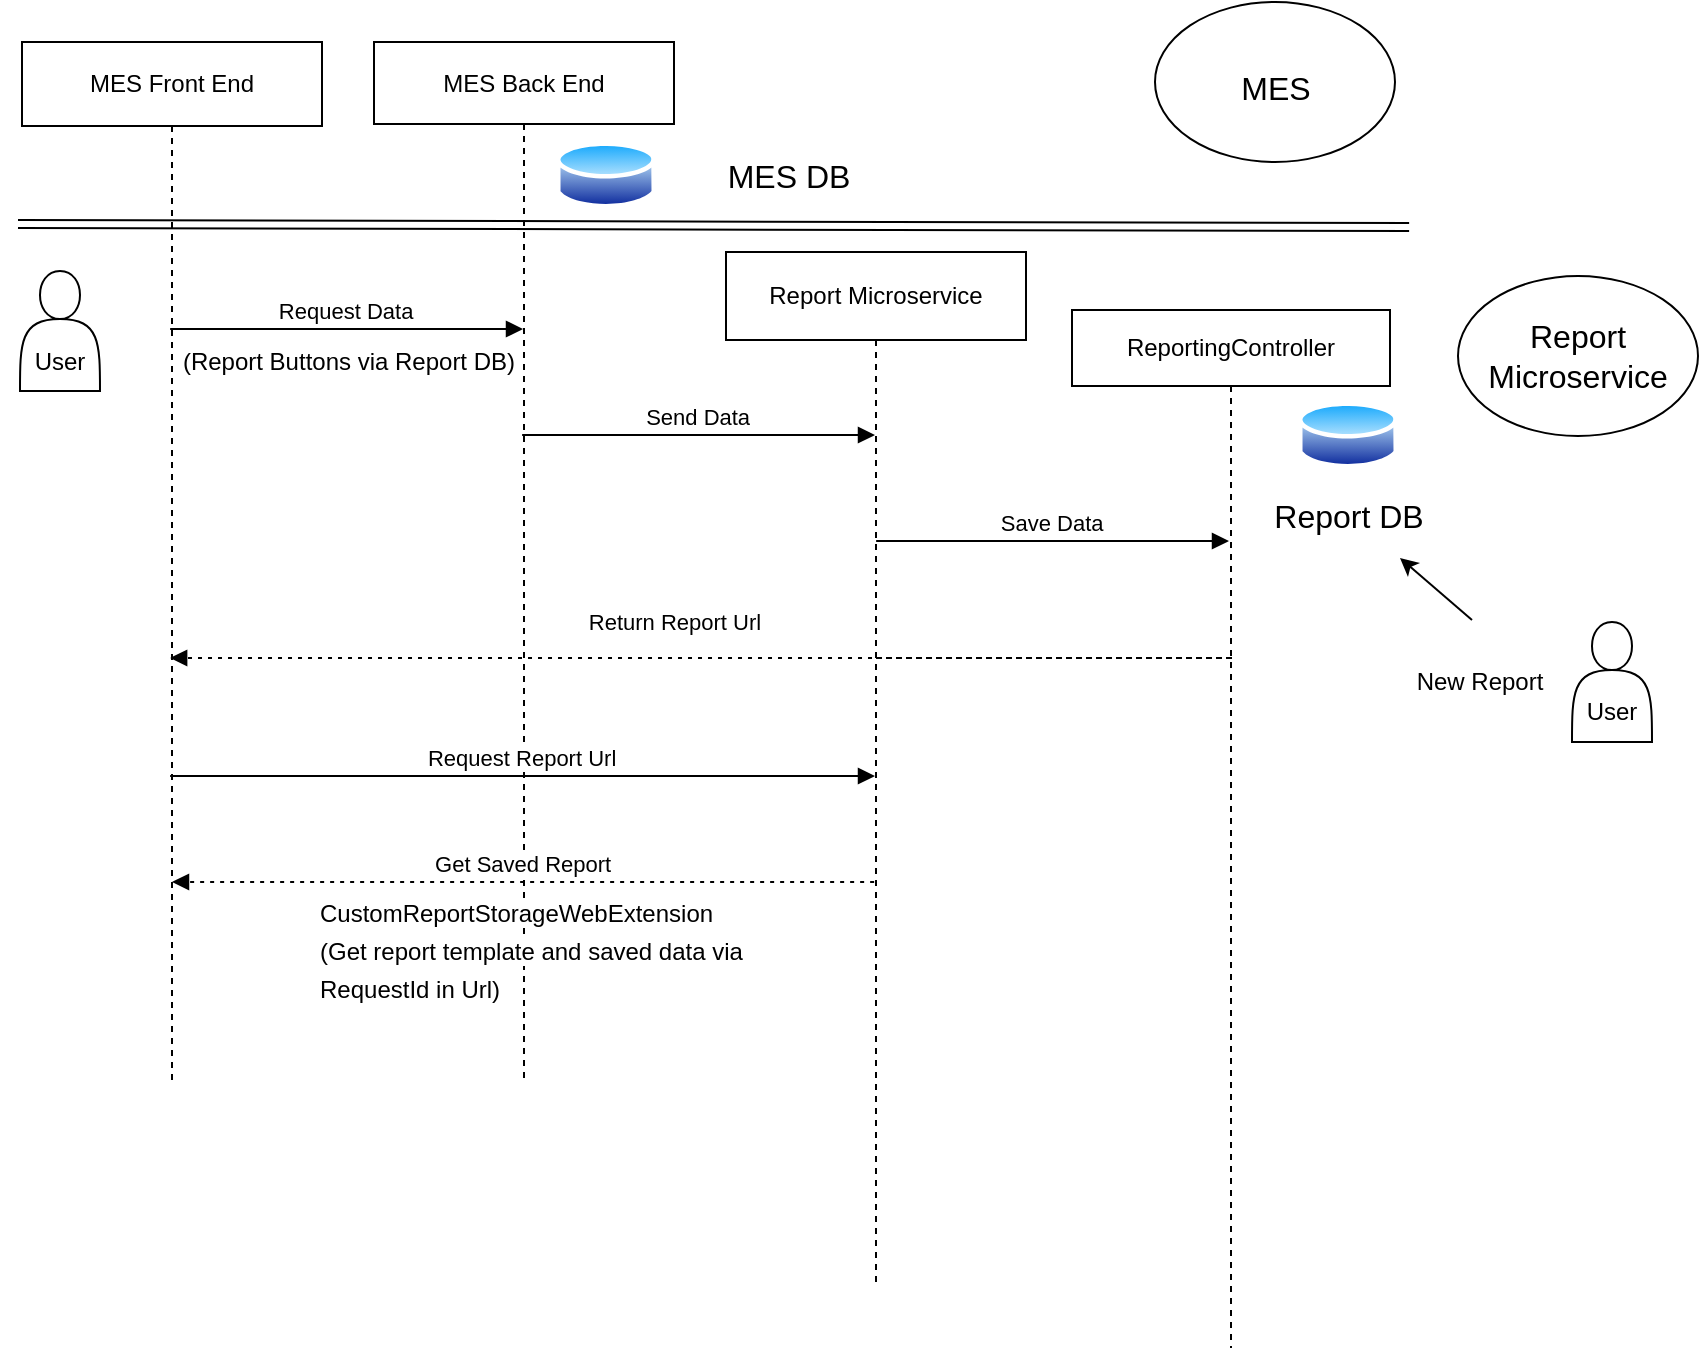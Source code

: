 <mxfile version="22.1.21" type="device">
  <diagram name="Page-1" id="j9rjXyHZkHXLFg0L63g9">
    <mxGraphModel dx="1690" dy="930" grid="0" gridSize="10" guides="1" tooltips="1" connect="1" arrows="1" fold="1" page="0" pageScale="1" pageWidth="850" pageHeight="1100" math="0" shadow="0">
      <root>
        <mxCell id="0" />
        <mxCell id="1" parent="0" />
        <mxCell id="2" value="MES Front End" style="shape=umlLifeline;perimeter=lifelinePerimeter;whiteSpace=wrap;container=1;dropTarget=0;collapsible=0;recursiveResize=0;outlineConnect=0;portConstraint=eastwest;newEdgeStyle={&quot;edgeStyle&quot;:&quot;elbowEdgeStyle&quot;,&quot;elbow&quot;:&quot;vertical&quot;,&quot;curved&quot;:0,&quot;rounded&quot;:0};size=42;" parent="1" vertex="1">
          <mxGeometry x="-5" y="-90" width="150" height="521" as="geometry" />
        </mxCell>
        <mxCell id="3" value="MES Back End" style="shape=umlLifeline;perimeter=lifelinePerimeter;whiteSpace=wrap;container=1;dropTarget=0;collapsible=0;recursiveResize=0;outlineConnect=0;portConstraint=eastwest;newEdgeStyle={&quot;edgeStyle&quot;:&quot;elbowEdgeStyle&quot;,&quot;elbow&quot;:&quot;vertical&quot;,&quot;curved&quot;:0,&quot;rounded&quot;:0};size=41;" parent="1" vertex="1">
          <mxGeometry x="171" y="-90" width="150" height="521" as="geometry" />
        </mxCell>
        <mxCell id="4" value="Report Microservice" style="shape=umlLifeline;perimeter=lifelinePerimeter;whiteSpace=wrap;container=1;dropTarget=0;collapsible=0;recursiveResize=0;outlineConnect=0;portConstraint=eastwest;newEdgeStyle={&quot;edgeStyle&quot;:&quot;elbowEdgeStyle&quot;,&quot;elbow&quot;:&quot;vertical&quot;,&quot;curved&quot;:0,&quot;rounded&quot;:0};size=44;" parent="1" vertex="1">
          <mxGeometry x="347" y="15" width="150" height="518" as="geometry" />
        </mxCell>
        <mxCell id="5" value="ReportingController" style="shape=umlLifeline;perimeter=lifelinePerimeter;whiteSpace=wrap;container=1;dropTarget=0;collapsible=0;recursiveResize=0;outlineConnect=0;portConstraint=eastwest;newEdgeStyle={&quot;edgeStyle&quot;:&quot;elbowEdgeStyle&quot;,&quot;elbow&quot;:&quot;vertical&quot;,&quot;curved&quot;:0,&quot;rounded&quot;:0};size=38;" parent="1" vertex="1">
          <mxGeometry x="520" y="44" width="159" height="519" as="geometry" />
        </mxCell>
        <mxCell id="9" value="Send Data" style="verticalAlign=bottom;endArrow=block;edgeStyle=elbowEdgeStyle;elbow=horizontal;curved=0;rounded=0;" parent="1" edge="1">
          <mxGeometry relative="1" as="geometry">
            <Array as="points">
              <mxPoint x="385" y="85" />
            </Array>
            <mxPoint x="245.071" y="106.5" as="sourcePoint" />
            <mxPoint x="421.5" y="106.5" as="targetPoint" />
          </mxGeometry>
        </mxCell>
        <mxCell id="11" value="Return Report Url" style="verticalAlign=bottom;endArrow=block;edgeStyle=elbowEdgeStyle;elbow=vertical;curved=0;rounded=0;dashed=1;dashPattern=2 3;" parent="1" edge="1">
          <mxGeometry x="0.29" y="-9" relative="1" as="geometry">
            <Array as="points">
              <mxPoint x="601" y="218" />
            </Array>
            <mxPoint x="422.001" y="218" as="sourcePoint" />
            <mxPoint x="69.071" y="218" as="targetPoint" />
            <mxPoint as="offset" />
          </mxGeometry>
        </mxCell>
        <mxCell id="12" value="Request Report Url" style="verticalAlign=bottom;endArrow=block;edgeStyle=elbowEdgeStyle;elbow=horizontal;curved=0;rounded=0;" parent="1" edge="1">
          <mxGeometry relative="1" as="geometry">
            <Array as="points">
              <mxPoint x="243" y="277" />
            </Array>
            <mxPoint x="69.071" y="277" as="sourcePoint" />
            <mxPoint x="421.5" y="277" as="targetPoint" />
          </mxGeometry>
        </mxCell>
        <mxCell id="13" value="Get Saved Report" style="verticalAlign=bottom;endArrow=block;edgeStyle=elbowEdgeStyle;elbow=vertical;curved=0;rounded=0;dashed=1;dashPattern=2 3;" parent="1" target="2" edge="1">
          <mxGeometry relative="1" as="geometry">
            <Array as="points" />
            <mxPoint x="421.071" y="330" as="sourcePoint" />
            <mxPoint x="791.5" y="330" as="targetPoint" />
          </mxGeometry>
        </mxCell>
        <mxCell id="GWy2PqK0Nmz1Omkhwzc0-18" value="Request Data" style="verticalAlign=bottom;endArrow=block;edgeStyle=elbowEdgeStyle;elbow=horizontal;curved=0;rounded=0;" parent="1" edge="1">
          <mxGeometry relative="1" as="geometry">
            <Array as="points">
              <mxPoint x="209" y="32" />
            </Array>
            <mxPoint x="69.071" y="53.5" as="sourcePoint" />
            <mxPoint x="245.5" y="53.5" as="targetPoint" />
          </mxGeometry>
        </mxCell>
        <mxCell id="GWy2PqK0Nmz1Omkhwzc0-19" value="Save Data" style="verticalAlign=bottom;endArrow=block;edgeStyle=elbowEdgeStyle;elbow=horizontal;curved=0;rounded=0;" parent="1" edge="1">
          <mxGeometry relative="1" as="geometry">
            <Array as="points">
              <mxPoint x="562" y="138" />
            </Array>
            <mxPoint x="422.071" y="159.5" as="sourcePoint" />
            <mxPoint x="598.5" y="159.5" as="targetPoint" />
          </mxGeometry>
        </mxCell>
        <mxCell id="GWy2PqK0Nmz1Omkhwzc0-20" value="" style="ellipse;whiteSpace=wrap;html=1;fontSize=16;" parent="1" vertex="1">
          <mxGeometry x="561.5" y="-110" width="120" height="80" as="geometry" />
        </mxCell>
        <mxCell id="GWy2PqK0Nmz1Omkhwzc0-21" value="MES" style="text;html=1;strokeColor=none;fillColor=none;align=center;verticalAlign=middle;whiteSpace=wrap;rounded=0;fontSize=16;" parent="1" vertex="1">
          <mxGeometry x="591.5" y="-82" width="60" height="30" as="geometry" />
        </mxCell>
        <mxCell id="GWy2PqK0Nmz1Omkhwzc0-23" value="" style="ellipse;whiteSpace=wrap;html=1;fontSize=16;" parent="1" vertex="1">
          <mxGeometry x="713" y="27" width="120" height="80" as="geometry" />
        </mxCell>
        <mxCell id="GWy2PqK0Nmz1Omkhwzc0-24" value="Report Microservice" style="text;html=1;strokeColor=none;fillColor=none;align=center;verticalAlign=middle;whiteSpace=wrap;rounded=0;fontSize=16;" parent="1" vertex="1">
          <mxGeometry x="743" y="52" width="60" height="30" as="geometry" />
        </mxCell>
        <mxCell id="GWy2PqK0Nmz1Omkhwzc0-25" value="" style="image;aspect=fixed;perimeter=ellipsePerimeter;html=1;align=center;shadow=0;dashed=0;spacingTop=3;image=img/lib/active_directory/database.svg;fontSize=16;" parent="1" vertex="1">
          <mxGeometry x="262" y="-42" width="50" height="37" as="geometry" />
        </mxCell>
        <mxCell id="GWy2PqK0Nmz1Omkhwzc0-27" value="" style="image;aspect=fixed;perimeter=ellipsePerimeter;html=1;align=center;shadow=0;dashed=0;spacingTop=3;image=img/lib/active_directory/database.svg;fontSize=16;" parent="1" vertex="1">
          <mxGeometry x="633" y="88" width="50" height="37" as="geometry" />
        </mxCell>
        <mxCell id="GWy2PqK0Nmz1Omkhwzc0-42" value="MES DB" style="text;html=1;strokeColor=none;fillColor=none;align=center;verticalAlign=middle;whiteSpace=wrap;rounded=0;fontSize=16;" parent="1" vertex="1">
          <mxGeometry x="312" y="-38" width="133" height="30" as="geometry" />
        </mxCell>
        <mxCell id="GWy2PqK0Nmz1Omkhwzc0-43" value="Report DB" style="text;html=1;strokeColor=none;fillColor=none;align=center;verticalAlign=middle;whiteSpace=wrap;rounded=0;fontSize=16;" parent="1" vertex="1">
          <mxGeometry x="592" y="125" width="133" height="44" as="geometry" />
        </mxCell>
        <mxCell id="GWy2PqK0Nmz1Omkhwzc0-45" value="" style="shape=link;html=1;rounded=0;entryX=1;entryY=0.25;entryDx=0;entryDy=0;" parent="1" edge="1">
          <mxGeometry width="100" relative="1" as="geometry">
            <mxPoint x="-7" y="1" as="sourcePoint" />
            <mxPoint x="688.565" y="2.536" as="targetPoint" />
          </mxGeometry>
        </mxCell>
        <mxCell id="QAMXLpRh0_P3q3f9XRBF-14" value="" style="shape=actor;whiteSpace=wrap;html=1;" vertex="1" parent="1">
          <mxGeometry x="770" y="200" width="40" height="60" as="geometry" />
        </mxCell>
        <mxCell id="QAMXLpRh0_P3q3f9XRBF-15" value="New Report" style="text;html=1;strokeColor=none;fillColor=none;align=center;verticalAlign=middle;whiteSpace=wrap;rounded=0;" vertex="1" parent="1">
          <mxGeometry x="681" y="215" width="86" height="30" as="geometry" />
        </mxCell>
        <mxCell id="QAMXLpRh0_P3q3f9XRBF-16" value="" style="endArrow=classic;html=1;rounded=0;" edge="1" parent="1">
          <mxGeometry width="50" height="50" relative="1" as="geometry">
            <mxPoint x="720" y="199" as="sourcePoint" />
            <mxPoint x="684" y="168" as="targetPoint" />
          </mxGeometry>
        </mxCell>
        <mxCell id="QAMXLpRh0_P3q3f9XRBF-17" value="&lt;span style=&quot;color: rgb(0, 0, 0); font-family: Helvetica; font-size: 12px; font-style: normal; font-variant-ligatures: normal; font-variant-caps: normal; font-weight: 400; letter-spacing: normal; orphans: 2; text-align: center; text-indent: 0px; text-transform: none; widows: 2; word-spacing: 0px; -webkit-text-stroke-width: 0px; background-color: rgb(255, 255, 255); text-decoration-thickness: initial; text-decoration-style: initial; text-decoration-color: initial; float: none; display: inline !important;&quot;&gt;CustomReportStorageWebExtension&lt;br&gt;(Get report template and saved data via RequestId in Url)&lt;br&gt;&lt;/span&gt;" style="text;whiteSpace=wrap;html=1;fontSize=16;" vertex="1" parent="1">
          <mxGeometry x="142" y="328" width="225" height="55" as="geometry" />
        </mxCell>
        <mxCell id="QAMXLpRh0_P3q3f9XRBF-18" value="User" style="text;html=1;strokeColor=none;fillColor=none;align=center;verticalAlign=middle;whiteSpace=wrap;rounded=0;" vertex="1" parent="1">
          <mxGeometry x="760" y="230" width="60" height="30" as="geometry" />
        </mxCell>
        <mxCell id="QAMXLpRh0_P3q3f9XRBF-19" value="" style="shape=actor;whiteSpace=wrap;html=1;" vertex="1" parent="1">
          <mxGeometry x="-6" y="24.5" width="40" height="60" as="geometry" />
        </mxCell>
        <mxCell id="QAMXLpRh0_P3q3f9XRBF-20" value="User" style="text;html=1;strokeColor=none;fillColor=none;align=center;verticalAlign=middle;whiteSpace=wrap;rounded=0;" vertex="1" parent="1">
          <mxGeometry x="-16" y="54.5" width="60" height="30" as="geometry" />
        </mxCell>
        <mxCell id="QAMXLpRh0_P3q3f9XRBF-21" value="(Report Buttons via Report DB)" style="text;html=1;strokeColor=none;fillColor=none;align=center;verticalAlign=middle;whiteSpace=wrap;rounded=0;" vertex="1" parent="1">
          <mxGeometry x="70" y="55" width="177" height="30" as="geometry" />
        </mxCell>
      </root>
    </mxGraphModel>
  </diagram>
</mxfile>
